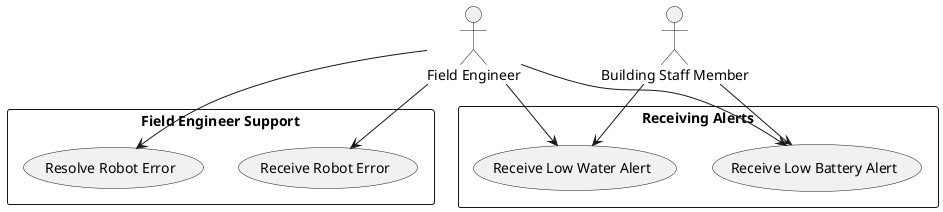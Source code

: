 @startuml AlertsAndErrors
actor "Field Engineer" as FE
actor "Building Staff Member" as BSM
rectangle "Field Engineer Support" {
  usecase "Receive Robot Error" as UC3
  usecase "Resolve Robot Error" as UC4
}
rectangle "Receiving Alerts" {
  usecase "Receive Low Battery Alert" as UC1
  usecase "Receive Low Water Alert" as UC2
}
BSM --> UC1
BSM --> UC2
FE --> UC1
FE --> UC2
FE --> UC3
FE --> UC4
@enduml
